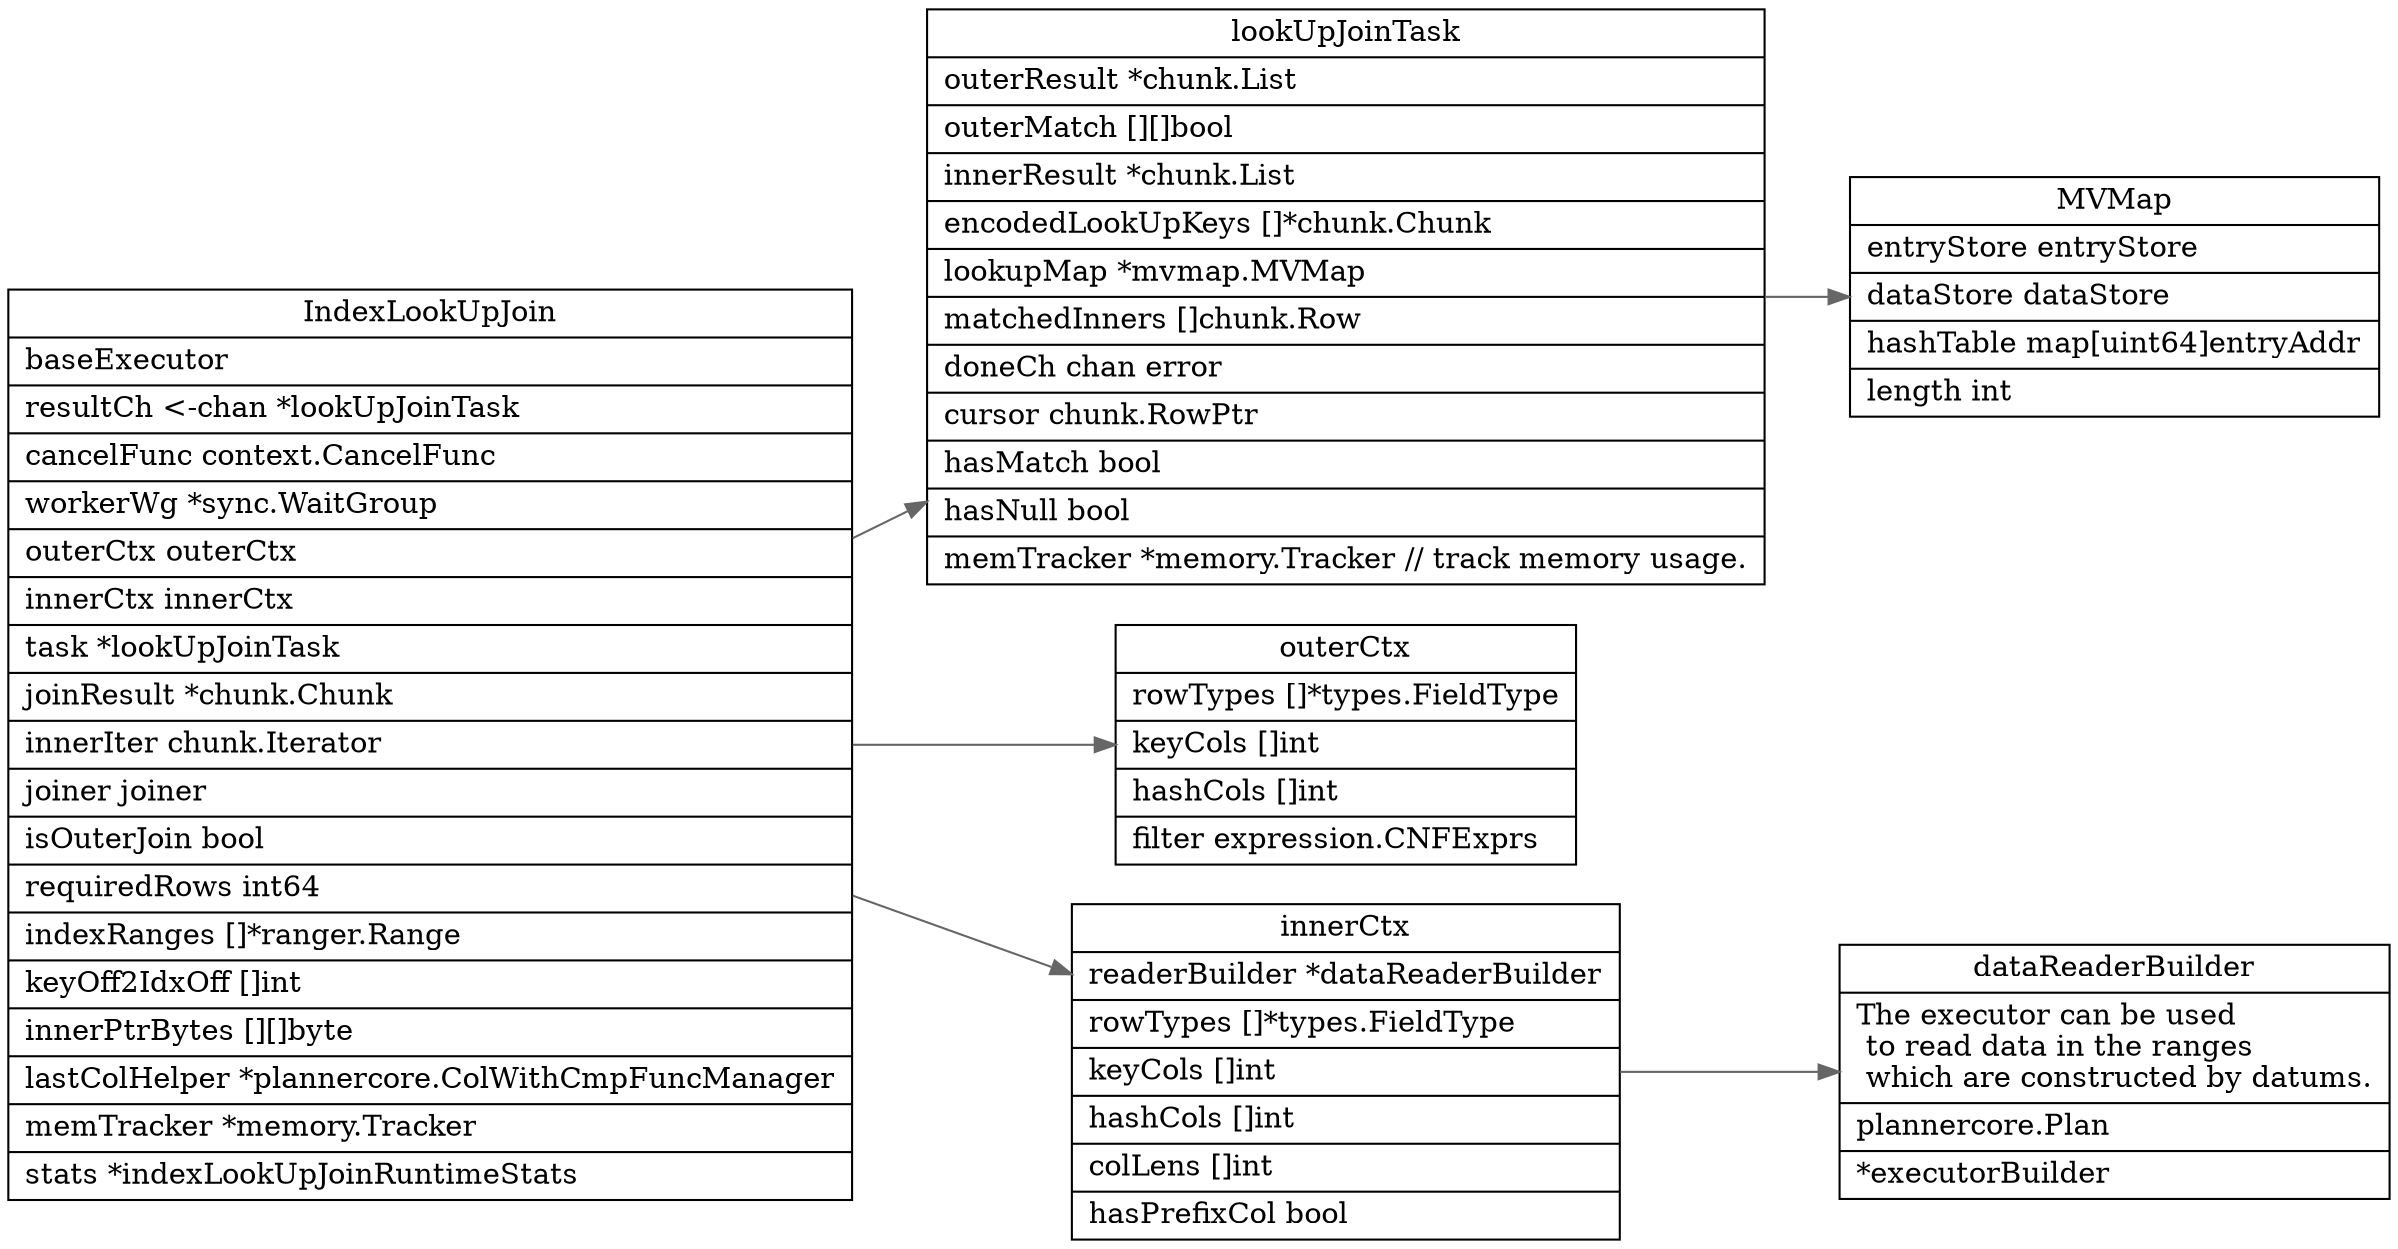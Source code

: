 digraph index_lookup_join_struct {
  node[shape=box];
  edge[color=gray40];
  newrank=true;
  rankdir=LR;
  IndexLookUpJoin[
    shape="record";
    label="{{
      IndexLookUpJoin|
        baseExecutor\l|
	      resultCh   \<-chan *lookUpJoinTask\l|
	      cancelFunc context.CancelFunc\l|
	      workerWg   *sync.WaitGroup\l|
	      outerCtx outerCtx\l|
	      innerCtx innerCtx\l|
	      task       *lookUpJoinTask\l|
	      joinResult *chunk.Chunk\l|
	      innerIter  chunk.Iterator\l|
	      joiner      joiner\l|
	      isOuterJoin bool\l|
	      requiredRows int64\l|
	      indexRanges   []*ranger.Range\l|
	      keyOff2IdxOff []int\l|
	      innerPtrBytes [][]byte\l|
	      lastColHelper *plannercore.ColWithCmpFuncManager\l|
	      memTracker *memory.Tracker\l|
	      stats *indexLookUpJoinRuntimeStats\l
    }}"];

  IndexLookUpJoin ->  {
    lookUpJoinTask;
    outerCtx;
    innerCtx;
  }
  lookUpJoinTask[
    shape="record";
    label="{{
      lookUpJoinTask|
	      outerResult *chunk.List\l|
	      outerMatch  [][]bool\l|
	      innerResult       *chunk.List\l|
	      encodedLookUpKeys []*chunk.Chunk\l|
	      lookupMap         *mvmap.MVMap\l|
	      matchedInners     []chunk.Row\l|
	      doneCh   chan error\l|
	      cursor   chunk.RowPtr\l|
	      hasMatch bool\l|
	      hasNull  bool\l|
	      memTracker *memory.Tracker // track memory usage.\l
    }}"];
  innerCtx[
    shape="record";
    label="{{
      innerCtx|
	      readerBuilder *dataReaderBuilder\l|
	      rowTypes      []*types.FieldType\l|
	      keyCols       []int\l|
	      hashCols      []int\l|
	      colLens       []int\l|
	      hasPrefixCol  bool\l
    }}"];
  outerCtx[
    shape="record";
    label="{{
      outerCtx|
	      rowTypes []*types.FieldType\l|
	      keyCols  []int\l|
	      hashCols []int\l|
	      filter   expression.CNFExprs\l
    }}"];
  lookUpJoinTask -> MVMap;
  MVMap[
    shape="record";
    label="{{
      MVMap|
	      entryStore entryStore\l|
	      dataStore  dataStore\l|
	      hashTable  map[uint64]entryAddr\l|
	      length     int\l
    }}"];
  innerCtx -> {
    dataReaderBuilder;
  }
  dataReaderBuilder[
    shape="record";
    label="{{
      dataReaderBuilder|
        The executor can be used\l
        to read data in the ranges\l 
        which are constructed by datums.\l|
        plannercore.Plan\l|
        *executorBuilder\l
    }}"];
}
